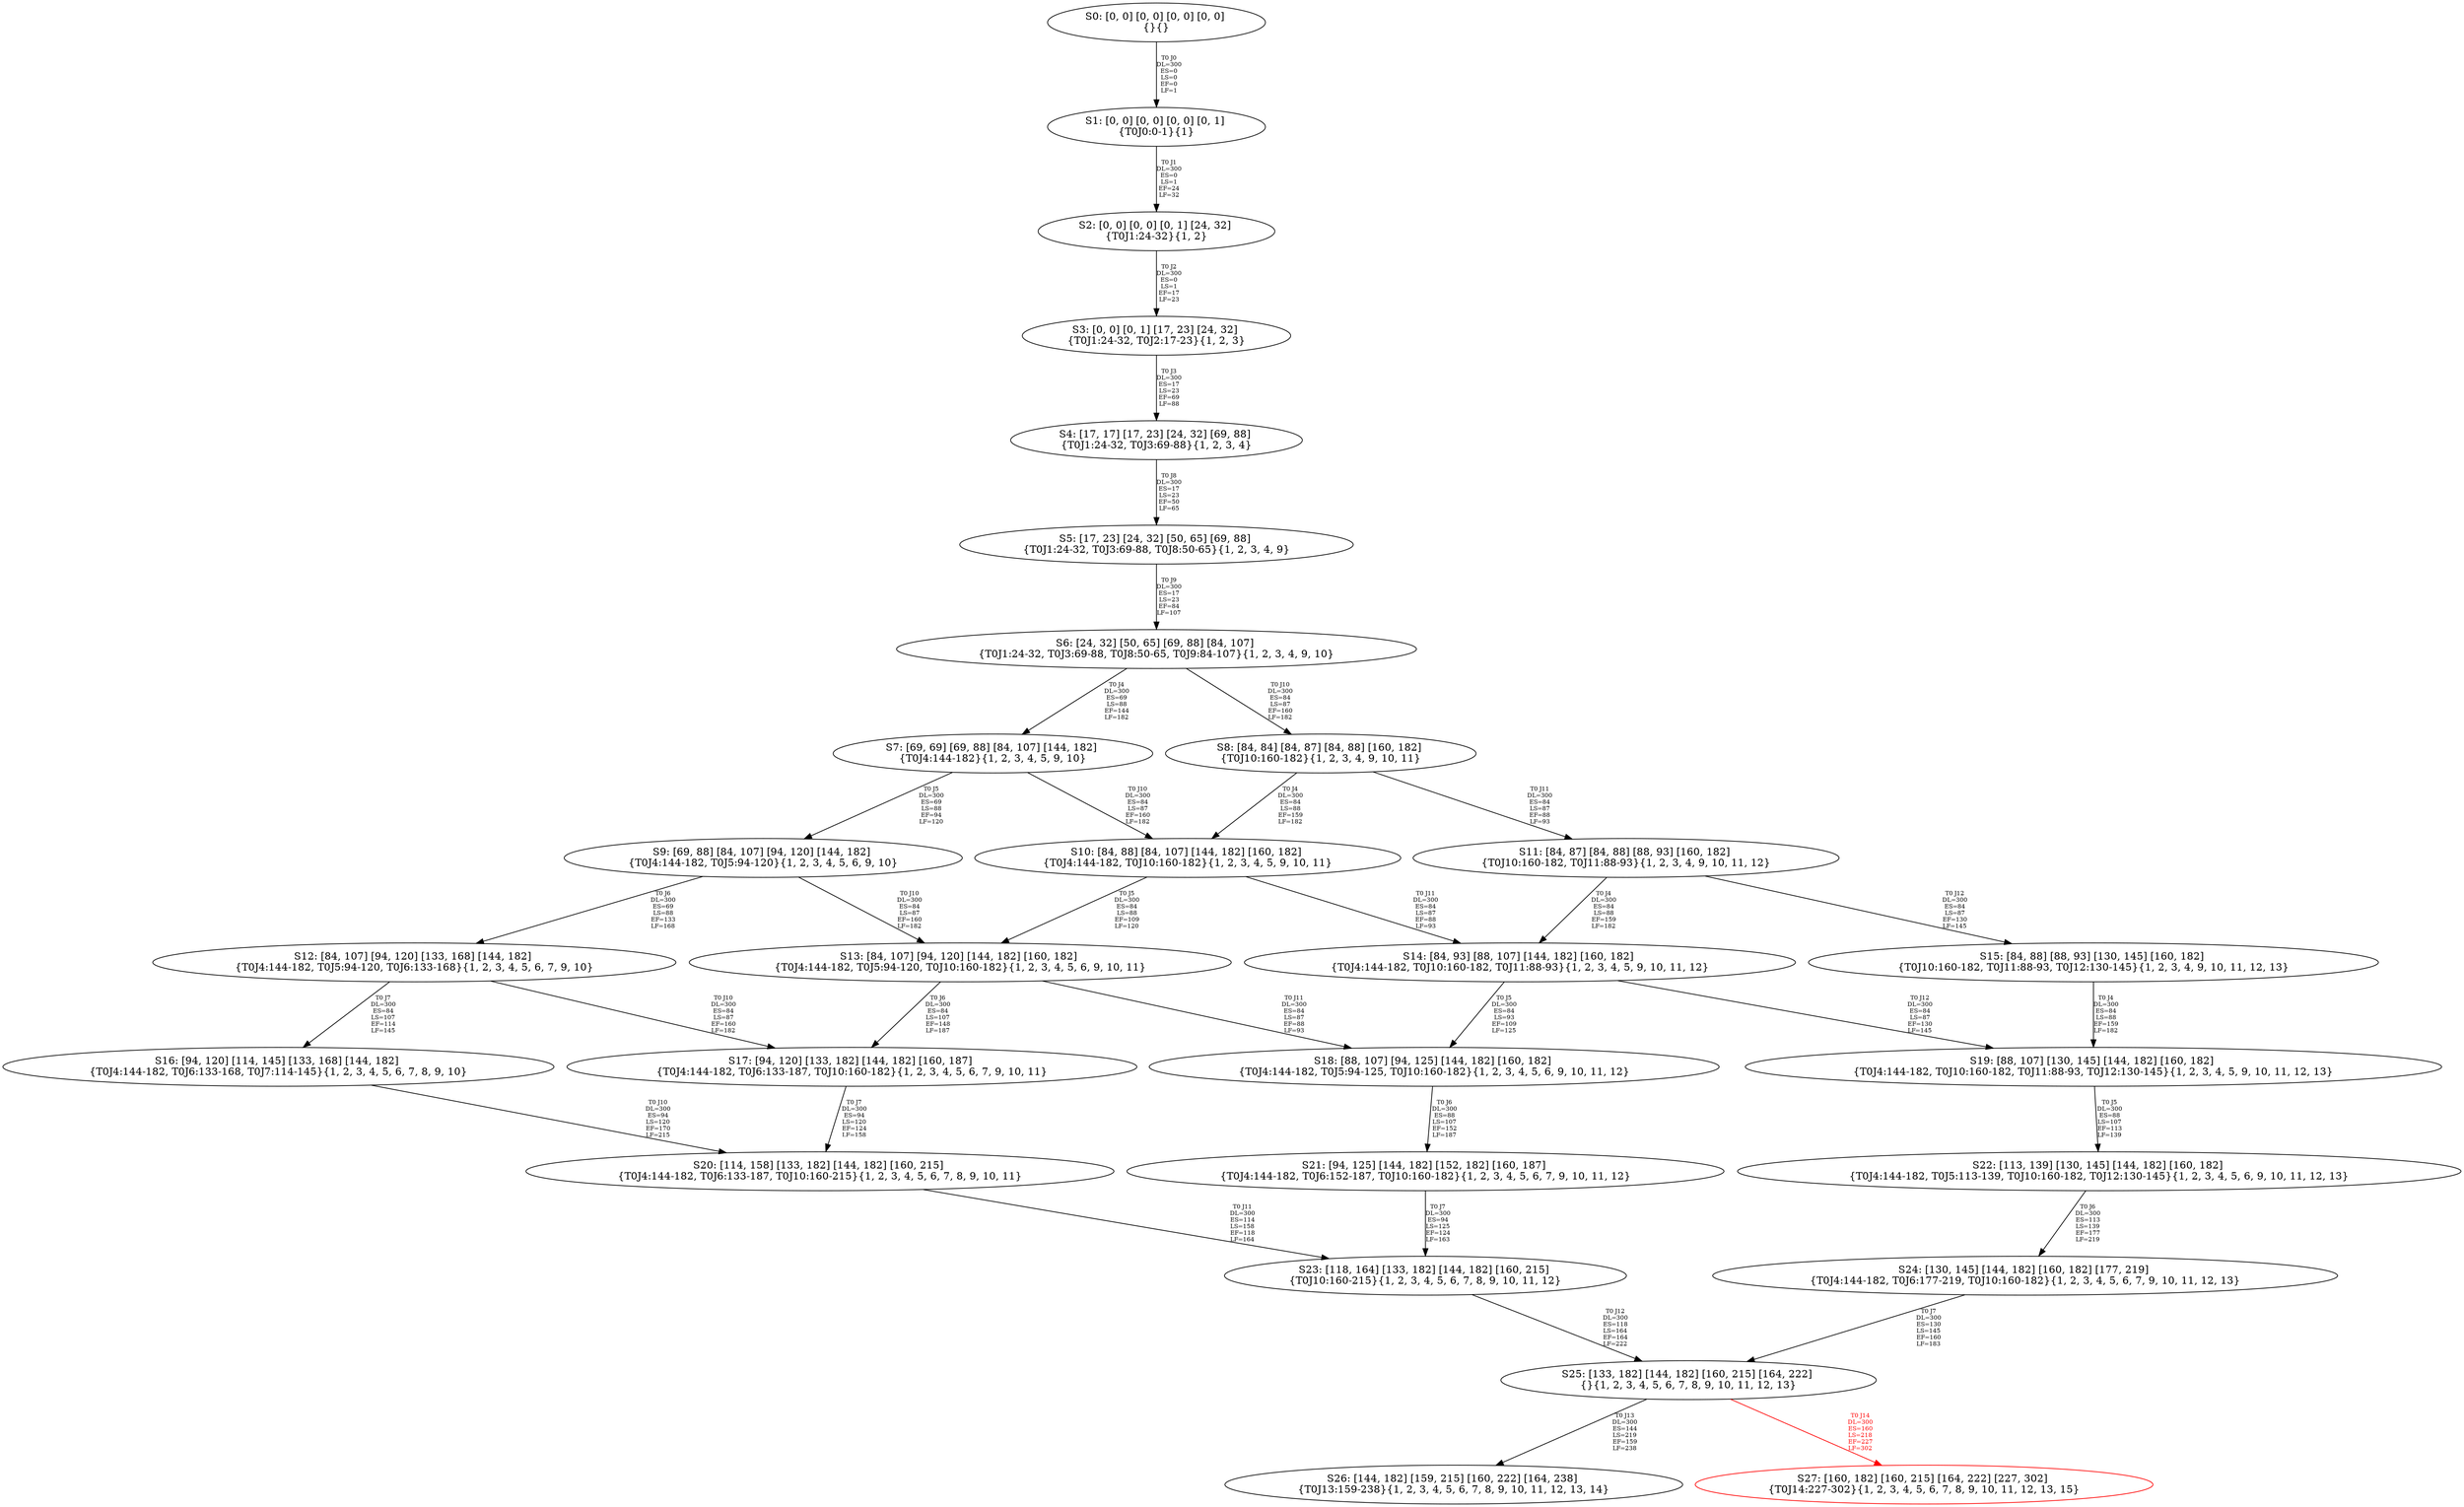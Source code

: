 digraph {
	S0[label="S0: [0, 0] [0, 0] [0, 0] [0, 0] \n{}{}"];
	S1[label="S1: [0, 0] [0, 0] [0, 0] [0, 1] \n{T0J0:0-1}{1}"];
	S2[label="S2: [0, 0] [0, 0] [0, 1] [24, 32] \n{T0J1:24-32}{1, 2}"];
	S3[label="S3: [0, 0] [0, 1] [17, 23] [24, 32] \n{T0J1:24-32, T0J2:17-23}{1, 2, 3}"];
	S4[label="S4: [17, 17] [17, 23] [24, 32] [69, 88] \n{T0J1:24-32, T0J3:69-88}{1, 2, 3, 4}"];
	S5[label="S5: [17, 23] [24, 32] [50, 65] [69, 88] \n{T0J1:24-32, T0J3:69-88, T0J8:50-65}{1, 2, 3, 4, 9}"];
	S6[label="S6: [24, 32] [50, 65] [69, 88] [84, 107] \n{T0J1:24-32, T0J3:69-88, T0J8:50-65, T0J9:84-107}{1, 2, 3, 4, 9, 10}"];
	S7[label="S7: [69, 69] [69, 88] [84, 107] [144, 182] \n{T0J4:144-182}{1, 2, 3, 4, 5, 9, 10}"];
	S8[label="S8: [84, 84] [84, 87] [84, 88] [160, 182] \n{T0J10:160-182}{1, 2, 3, 4, 9, 10, 11}"];
	S9[label="S9: [69, 88] [84, 107] [94, 120] [144, 182] \n{T0J4:144-182, T0J5:94-120}{1, 2, 3, 4, 5, 6, 9, 10}"];
	S10[label="S10: [84, 88] [84, 107] [144, 182] [160, 182] \n{T0J4:144-182, T0J10:160-182}{1, 2, 3, 4, 5, 9, 10, 11}"];
	S11[label="S11: [84, 87] [84, 88] [88, 93] [160, 182] \n{T0J10:160-182, T0J11:88-93}{1, 2, 3, 4, 9, 10, 11, 12}"];
	S12[label="S12: [84, 107] [94, 120] [133, 168] [144, 182] \n{T0J4:144-182, T0J5:94-120, T0J6:133-168}{1, 2, 3, 4, 5, 6, 7, 9, 10}"];
	S13[label="S13: [84, 107] [94, 120] [144, 182] [160, 182] \n{T0J4:144-182, T0J5:94-120, T0J10:160-182}{1, 2, 3, 4, 5, 6, 9, 10, 11}"];
	S14[label="S14: [84, 93] [88, 107] [144, 182] [160, 182] \n{T0J4:144-182, T0J10:160-182, T0J11:88-93}{1, 2, 3, 4, 5, 9, 10, 11, 12}"];
	S15[label="S15: [84, 88] [88, 93] [130, 145] [160, 182] \n{T0J10:160-182, T0J11:88-93, T0J12:130-145}{1, 2, 3, 4, 9, 10, 11, 12, 13}"];
	S16[label="S16: [94, 120] [114, 145] [133, 168] [144, 182] \n{T0J4:144-182, T0J6:133-168, T0J7:114-145}{1, 2, 3, 4, 5, 6, 7, 8, 9, 10}"];
	S17[label="S17: [94, 120] [133, 182] [144, 182] [160, 187] \n{T0J4:144-182, T0J6:133-187, T0J10:160-182}{1, 2, 3, 4, 5, 6, 7, 9, 10, 11}"];
	S18[label="S18: [88, 107] [94, 125] [144, 182] [160, 182] \n{T0J4:144-182, T0J5:94-125, T0J10:160-182}{1, 2, 3, 4, 5, 6, 9, 10, 11, 12}"];
	S19[label="S19: [88, 107] [130, 145] [144, 182] [160, 182] \n{T0J4:144-182, T0J10:160-182, T0J11:88-93, T0J12:130-145}{1, 2, 3, 4, 5, 9, 10, 11, 12, 13}"];
	S20[label="S20: [114, 158] [133, 182] [144, 182] [160, 215] \n{T0J4:144-182, T0J6:133-187, T0J10:160-215}{1, 2, 3, 4, 5, 6, 7, 8, 9, 10, 11}"];
	S21[label="S21: [94, 125] [144, 182] [152, 182] [160, 187] \n{T0J4:144-182, T0J6:152-187, T0J10:160-182}{1, 2, 3, 4, 5, 6, 7, 9, 10, 11, 12}"];
	S22[label="S22: [113, 139] [130, 145] [144, 182] [160, 182] \n{T0J4:144-182, T0J5:113-139, T0J10:160-182, T0J12:130-145}{1, 2, 3, 4, 5, 6, 9, 10, 11, 12, 13}"];
	S23[label="S23: [118, 164] [133, 182] [144, 182] [160, 215] \n{T0J10:160-215}{1, 2, 3, 4, 5, 6, 7, 8, 9, 10, 11, 12}"];
	S24[label="S24: [130, 145] [144, 182] [160, 182] [177, 219] \n{T0J4:144-182, T0J6:177-219, T0J10:160-182}{1, 2, 3, 4, 5, 6, 7, 9, 10, 11, 12, 13}"];
	S25[label="S25: [133, 182] [144, 182] [160, 215] [164, 222] \n{}{1, 2, 3, 4, 5, 6, 7, 8, 9, 10, 11, 12, 13}"];
	S26[label="S26: [144, 182] [159, 215] [160, 222] [164, 238] \n{T0J13:159-238}{1, 2, 3, 4, 5, 6, 7, 8, 9, 10, 11, 12, 13, 14}"];
	S27[label="S27: [160, 182] [160, 215] [164, 222] [227, 302] \n{T0J14:227-302}{1, 2, 3, 4, 5, 6, 7, 8, 9, 10, 11, 12, 13, 15}"];
	S0 -> S1[label="T0 J0\nDL=300\nES=0\nLS=0\nEF=0\nLF=1",fontsize=8];
	S1 -> S2[label="T0 J1\nDL=300\nES=0\nLS=1\nEF=24\nLF=32",fontsize=8];
	S2 -> S3[label="T0 J2\nDL=300\nES=0\nLS=1\nEF=17\nLF=23",fontsize=8];
	S3 -> S4[label="T0 J3\nDL=300\nES=17\nLS=23\nEF=69\nLF=88",fontsize=8];
	S4 -> S5[label="T0 J8\nDL=300\nES=17\nLS=23\nEF=50\nLF=65",fontsize=8];
	S5 -> S6[label="T0 J9\nDL=300\nES=17\nLS=23\nEF=84\nLF=107",fontsize=8];
	S6 -> S7[label="T0 J4\nDL=300\nES=69\nLS=88\nEF=144\nLF=182",fontsize=8];
	S6 -> S8[label="T0 J10\nDL=300\nES=84\nLS=87\nEF=160\nLF=182",fontsize=8];
	S7 -> S9[label="T0 J5\nDL=300\nES=69\nLS=88\nEF=94\nLF=120",fontsize=8];
	S7 -> S10[label="T0 J10\nDL=300\nES=84\nLS=87\nEF=160\nLF=182",fontsize=8];
	S8 -> S10[label="T0 J4\nDL=300\nES=84\nLS=88\nEF=159\nLF=182",fontsize=8];
	S8 -> S11[label="T0 J11\nDL=300\nES=84\nLS=87\nEF=88\nLF=93",fontsize=8];
	S9 -> S12[label="T0 J6\nDL=300\nES=69\nLS=88\nEF=133\nLF=168",fontsize=8];
	S9 -> S13[label="T0 J10\nDL=300\nES=84\nLS=87\nEF=160\nLF=182",fontsize=8];
	S10 -> S13[label="T0 J5\nDL=300\nES=84\nLS=88\nEF=109\nLF=120",fontsize=8];
	S10 -> S14[label="T0 J11\nDL=300\nES=84\nLS=87\nEF=88\nLF=93",fontsize=8];
	S11 -> S14[label="T0 J4\nDL=300\nES=84\nLS=88\nEF=159\nLF=182",fontsize=8];
	S11 -> S15[label="T0 J12\nDL=300\nES=84\nLS=87\nEF=130\nLF=145",fontsize=8];
	S12 -> S16[label="T0 J7\nDL=300\nES=84\nLS=107\nEF=114\nLF=145",fontsize=8];
	S12 -> S17[label="T0 J10\nDL=300\nES=84\nLS=87\nEF=160\nLF=182",fontsize=8];
	S13 -> S17[label="T0 J6\nDL=300\nES=84\nLS=107\nEF=148\nLF=187",fontsize=8];
	S13 -> S18[label="T0 J11\nDL=300\nES=84\nLS=87\nEF=88\nLF=93",fontsize=8];
	S14 -> S18[label="T0 J5\nDL=300\nES=84\nLS=93\nEF=109\nLF=125",fontsize=8];
	S14 -> S19[label="T0 J12\nDL=300\nES=84\nLS=87\nEF=130\nLF=145",fontsize=8];
	S15 -> S19[label="T0 J4\nDL=300\nES=84\nLS=88\nEF=159\nLF=182",fontsize=8];
	S16 -> S20[label="T0 J10\nDL=300\nES=94\nLS=120\nEF=170\nLF=215",fontsize=8];
	S17 -> S20[label="T0 J7\nDL=300\nES=94\nLS=120\nEF=124\nLF=158",fontsize=8];
	S18 -> S21[label="T0 J6\nDL=300\nES=88\nLS=107\nEF=152\nLF=187",fontsize=8];
	S19 -> S22[label="T0 J5\nDL=300\nES=88\nLS=107\nEF=113\nLF=139",fontsize=8];
	S20 -> S23[label="T0 J11\nDL=300\nES=114\nLS=158\nEF=118\nLF=164",fontsize=8];
	S21 -> S23[label="T0 J7\nDL=300\nES=94\nLS=125\nEF=124\nLF=163",fontsize=8];
	S22 -> S24[label="T0 J6\nDL=300\nES=113\nLS=139\nEF=177\nLF=219",fontsize=8];
	S23 -> S25[label="T0 J12\nDL=300\nES=118\nLS=164\nEF=164\nLF=222",fontsize=8];
	S24 -> S25[label="T0 J7\nDL=300\nES=130\nLS=145\nEF=160\nLF=183",fontsize=8];
	S25 -> S26[label="T0 J13\nDL=300\nES=144\nLS=219\nEF=159\nLF=238",fontsize=8];
	S25 -> S27[label="T0 J14\nDL=300\nES=160\nLS=218\nEF=227\nLF=302",color=Red,fontcolor=Red,fontsize=8];
S27[color=Red];
}
